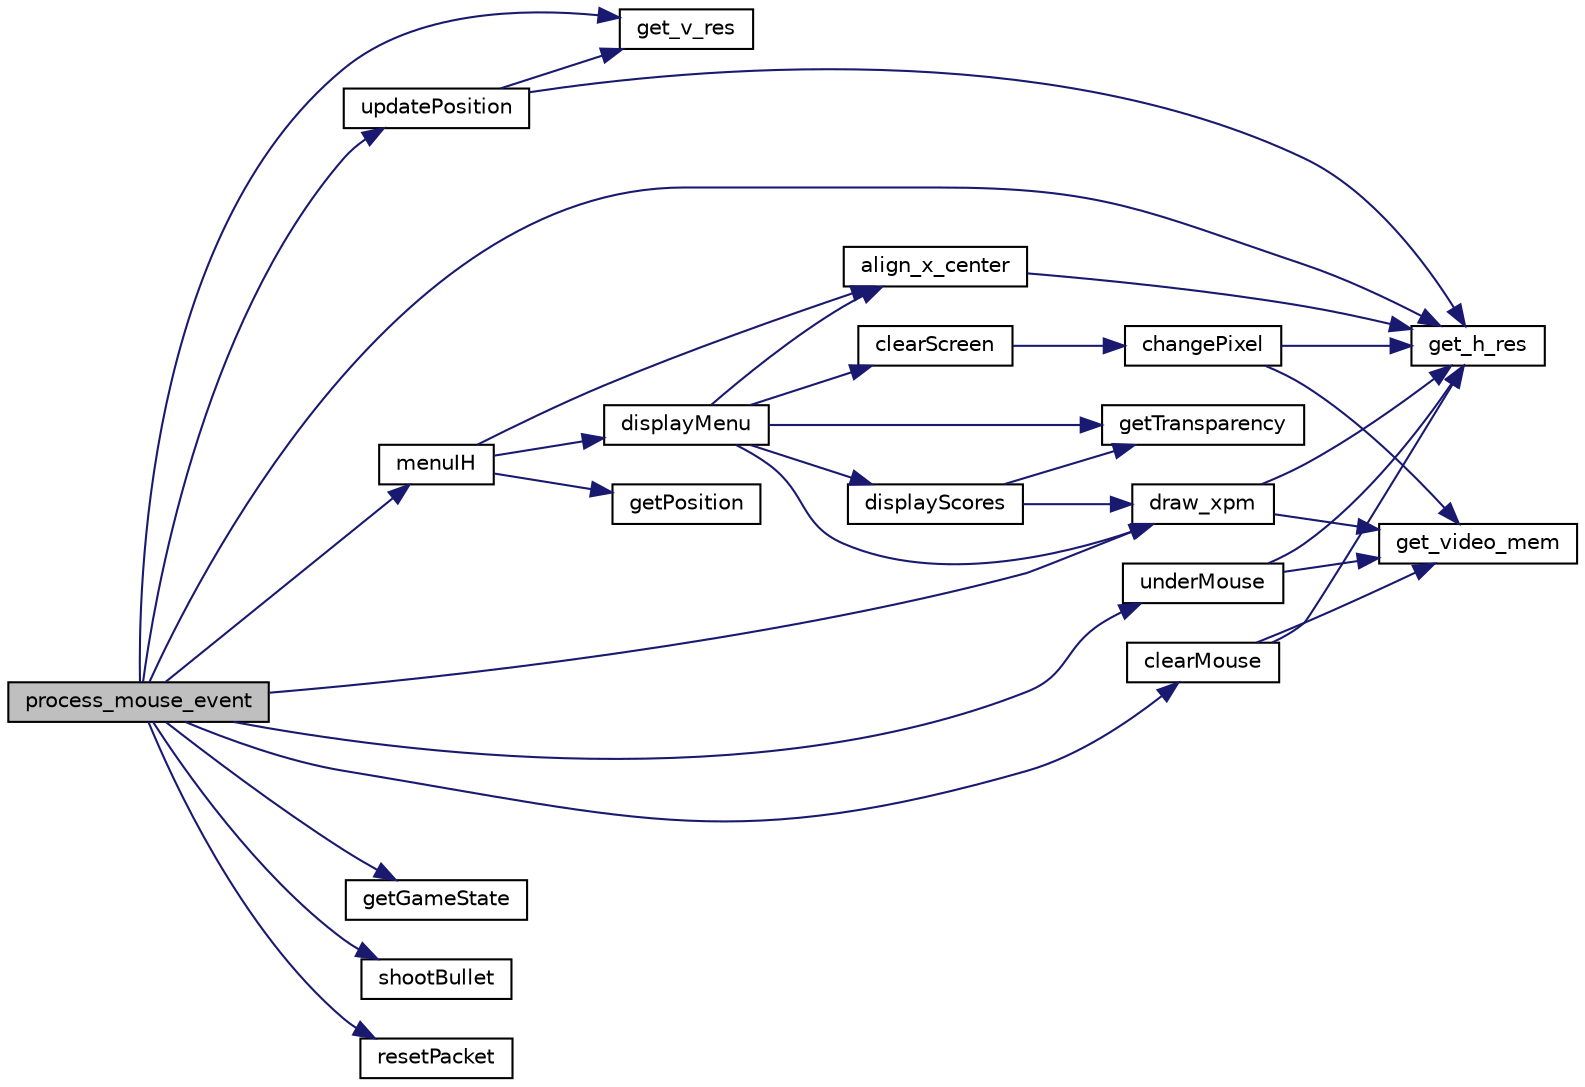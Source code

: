 digraph "process_mouse_event"
{
 // INTERACTIVE_SVG=YES
 // LATEX_PDF_SIZE
  bgcolor="transparent";
  edge [fontname="Helvetica",fontsize="10",labelfontname="Helvetica",labelfontsize="10"];
  node [fontname="Helvetica",fontsize="10",shape=record];
  rankdir="LR";
  Node87 [label="process_mouse_event",height=0.2,width=0.4,color="black", fillcolor="grey75", style="filled", fontcolor="black",tooltip="processes mouse event by changing relevant information like pull values and also prints the cursor on..."];
  Node87 -> Node88 [color="midnightblue",fontsize="10",style="solid",fontname="Helvetica"];
  Node88 [label="get_v_res",height=0.2,width=0.4,color="black",URL="$group__video.html#gaa6c3dbf699d3dda9444bdcd71bf85234",tooltip=" "];
  Node87 -> Node89 [color="midnightblue",fontsize="10",style="solid",fontname="Helvetica"];
  Node89 [label="get_h_res",height=0.2,width=0.4,color="black",URL="$group__video.html#ga3456b8539e4326dd13cbfc4f81b609f1",tooltip=" "];
  Node87 -> Node90 [color="midnightblue",fontsize="10",style="solid",fontname="Helvetica"];
  Node90 [label="clearMouse",height=0.2,width=0.4,color="black",URL="$group__cursor.html#gaf48e820503f0becc55d9eb740bffe3e8",tooltip="Removes the cursor image from the screen."];
  Node90 -> Node89 [color="midnightblue",fontsize="10",style="solid",fontname="Helvetica"];
  Node90 -> Node91 [color="midnightblue",fontsize="10",style="solid",fontname="Helvetica"];
  Node91 [label="get_video_mem",height=0.2,width=0.4,color="black",URL="$group__video.html#ga1d04069f4e8b1556a7a1ed2cd95bfdea",tooltip=" "];
  Node87 -> Node92 [color="midnightblue",fontsize="10",style="solid",fontname="Helvetica"];
  Node92 [label="updatePosition",height=0.2,width=0.4,color="black",URL="$group__cursor.html#gaeeb5e132ce880a8269b3bd40c748b534",tooltip="updates the position and image of the cursor"];
  Node92 -> Node89 [color="midnightblue",fontsize="10",style="solid",fontname="Helvetica"];
  Node92 -> Node88 [color="midnightblue",fontsize="10",style="solid",fontname="Helvetica"];
  Node87 -> Node93 [color="midnightblue",fontsize="10",style="solid",fontname="Helvetica"];
  Node93 [label="getGameState",height=0.2,width=0.4,color="black",URL="$group__game.html#gaf4496cd5f0ca56890acbe30e9f10e438",tooltip=" "];
  Node87 -> Node94 [color="midnightblue",fontsize="10",style="solid",fontname="Helvetica"];
  Node94 [label="shootBullet",height=0.2,width=0.4,color="black",URL="$group__game.html#ga8aa45a2e3dda0d09a4002eb399e587a9",tooltip="Calculates the speed with which the bullet is going to get fired at at both the x and componnent,..."];
  Node87 -> Node95 [color="midnightblue",fontsize="10",style="solid",fontname="Helvetica"];
  Node95 [label="draw_xpm",height=0.2,width=0.4,color="black",URL="$group__xpm.html#ga92528cf77a6ddfa6a4844c50896600a7",tooltip="draws xpm to a postion on the screen"];
  Node95 -> Node89 [color="midnightblue",fontsize="10",style="solid",fontname="Helvetica"];
  Node95 -> Node91 [color="midnightblue",fontsize="10",style="solid",fontname="Helvetica"];
  Node87 -> Node96 [color="midnightblue",fontsize="10",style="solid",fontname="Helvetica"];
  Node96 [label="menuIH",height=0.2,width=0.4,color="black",URL="$group__menu.html#ga1c459dc7e822e8e658b11c66508d79f1",tooltip="Handles the input on the menu wether it is from the mouse or keyboard."];
  Node96 -> Node97 [color="midnightblue",fontsize="10",style="solid",fontname="Helvetica"];
  Node97 [label="getPosition",height=0.2,width=0.4,color="black",URL="$group__cursor.html#gac47a960acd2af3996c2b28d8150dcd8c",tooltip="returns the current position of the cursor"];
  Node96 -> Node98 [color="midnightblue",fontsize="10",style="solid",fontname="Helvetica"];
  Node98 [label="align_x_center",height=0.2,width=0.4,color="black",URL="$group__xpm.html#ga7b37b2adae7cdc46c3092db82641ba9a",tooltip="aligns an image by the center horizontally"];
  Node98 -> Node89 [color="midnightblue",fontsize="10",style="solid",fontname="Helvetica"];
  Node96 -> Node99 [color="midnightblue",fontsize="10",style="solid",fontname="Helvetica"];
  Node99 [label="displayMenu",height=0.2,width=0.4,color="black",URL="$group__menu.html#gaad9ed7a055a99883645739e4bfca0e5e",tooltip="Displays the menu on the screen."];
  Node99 -> Node100 [color="midnightblue",fontsize="10",style="solid",fontname="Helvetica"];
  Node100 [label="clearScreen",height=0.2,width=0.4,color="black",URL="$group__video.html#ga9d7e8af417b6d543da691e9c0e2f6f9f",tooltip="clear the whole screen"];
  Node100 -> Node101 [color="midnightblue",fontsize="10",style="solid",fontname="Helvetica"];
  Node101 [label="changePixel",height=0.2,width=0.4,color="black",URL="$group__video.html#gaad3b8372cfabe442562c9c5d6e4db348",tooltip="set pixel color to a position on the screen"];
  Node101 -> Node89 [color="midnightblue",fontsize="10",style="solid",fontname="Helvetica"];
  Node101 -> Node91 [color="midnightblue",fontsize="10",style="solid",fontname="Helvetica"];
  Node99 -> Node98 [color="midnightblue",fontsize="10",style="solid",fontname="Helvetica"];
  Node99 -> Node95 [color="midnightblue",fontsize="10",style="solid",fontname="Helvetica"];
  Node99 -> Node102 [color="midnightblue",fontsize="10",style="solid",fontname="Helvetica"];
  Node102 [label="getTransparency",height=0.2,width=0.4,color="black",URL="$group__xpm.html#ga17ee83c00b60b303af02d92b1ad8c64f",tooltip="returns the value of the transparent color"];
  Node99 -> Node103 [color="midnightblue",fontsize="10",style="solid",fontname="Helvetica"];
  Node103 [label="displayScores",height=0.2,width=0.4,color="black",URL="$group__menu.html#ga4e67dd36352ce9409d1994cad2553089",tooltip="Displays the scores on the screen."];
  Node103 -> Node95 [color="midnightblue",fontsize="10",style="solid",fontname="Helvetica"];
  Node103 -> Node102 [color="midnightblue",fontsize="10",style="solid",fontname="Helvetica"];
  Node87 -> Node104 [color="midnightblue",fontsize="10",style="solid",fontname="Helvetica"];
  Node104 [label="underMouse",height=0.2,width=0.4,color="black",URL="$group__cursor.html#ga10ade0aba9d682a7f9fa64c65ef3a8e3",tooltip="Saves the pixel information bellow the cusrsor."];
  Node104 -> Node89 [color="midnightblue",fontsize="10",style="solid",fontname="Helvetica"];
  Node104 -> Node91 [color="midnightblue",fontsize="10",style="solid",fontname="Helvetica"];
  Node87 -> Node105 [color="midnightblue",fontsize="10",style="solid",fontname="Helvetica"];
  Node105 [label="resetPacket",height=0.2,width=0.4,color="black",URL="$group__packet.html#gaba77b8d667ad6e8f70d3437e0f970d9f",tooltip="Clears the packet."];
}
